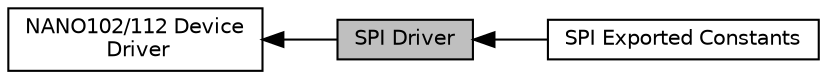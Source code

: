 digraph "SPI Driver"
{
  edge [fontname="Helvetica",fontsize="10",labelfontname="Helvetica",labelfontsize="10"];
  node [fontname="Helvetica",fontsize="10",shape=box];
  rankdir=LR;
  Node2 [label="NANO102/112 Device\l Driver",height=0.2,width=0.4,color="black", fillcolor="white", style="filled",URL="$d8/dcc/group___n_a_n_o1_x2___device___driver.html",tooltip=" "];
  Node1 [label="SPI Driver",height=0.2,width=0.4,color="black", fillcolor="grey75", style="filled", fontcolor="black",tooltip=" "];
  Node3 [label="SPI Exported Constants",height=0.2,width=0.4,color="black", fillcolor="white", style="filled",URL="$d5/d46/group___n_a_n_o1_x2___s_p_i___e_x_p_o_r_t_e_d___c_o_n_s_t_a_n_t_s.html",tooltip=" "];
  Node2->Node1 [shape=plaintext, dir="back", style="solid"];
  Node1->Node3 [shape=plaintext, dir="back", style="solid"];
}
